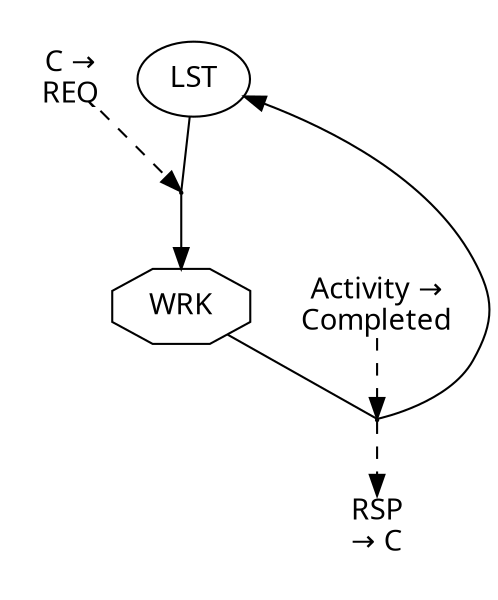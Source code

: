 digraph {
color=white;
graph [ fontname="sans-serif" ];
node [ fontname="sans-serif" ];
edge [ fontname="sans-serif" ];
A_0_false [ label="LST", shape=ellipse ];
A_1_true [ label="WRK", shape=octagon ];
subgraph cluster_0 {
T_0_18446744073709551615 [ shape=point, height=0.015, width=0.015 ];
A_0_false -> T_0_18446744073709551615 [ arrowhead=none, direction=forward ];
T_0_18446744073709551615 -> A_1_true;
D_0_18446744073709551615_1 [ label="C &#8594;\nREQ", shape=plain ];
D_0_18446744073709551615_1 -> T_0_18446744073709551615 [ color=Black, style=dashed ];
}
subgraph cluster_1 {
T_1_18446744073709551615 [ shape=point, height=0.015, width=0.015 ];
A_1_true -> T_1_18446744073709551615 [ arrowhead=none, direction=forward ];
T_1_18446744073709551615 -> A_0_false;
D_1_18446744073709551615_2 [ label="Activity &#8594;\nCompleted", shape=plain ];
D_1_18446744073709551615_2 -> T_1_18446744073709551615 [ color=Black, style=dashed ];
S_1_18446744073709551615_3 [ label="RSP\n&#8594; C", shape=plain ];
T_1_18446744073709551615 -> S_1_18446744073709551615_3 [ color=Black, style=dashed ];
}
}
